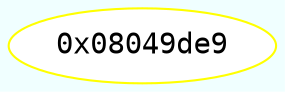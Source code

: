 digraph code {
	graph [bgcolor=azure fontsize=8 fontname="Courier" splines="ortho"];
	node [fillcolor=gray style=filled];
	edge [arrowhead="normal"];
	"0x08049de9" [URL="sym.pi/0x08049de9", fillcolor="white",color="yellow", fontname="Courier",label="0x08049de9"]
}
